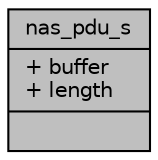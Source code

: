 digraph "nas_pdu_s"
{
 // LATEX_PDF_SIZE
  edge [fontname="Helvetica",fontsize="10",labelfontname="Helvetica",labelfontsize="10"];
  node [fontname="Helvetica",fontsize="10",shape=record];
  Node1 [label="{nas_pdu_s\n|+ buffer\l+ length\l|}",height=0.2,width=0.4,color="black", fillcolor="grey75", style="filled", fontcolor="black",tooltip=" "];
}
